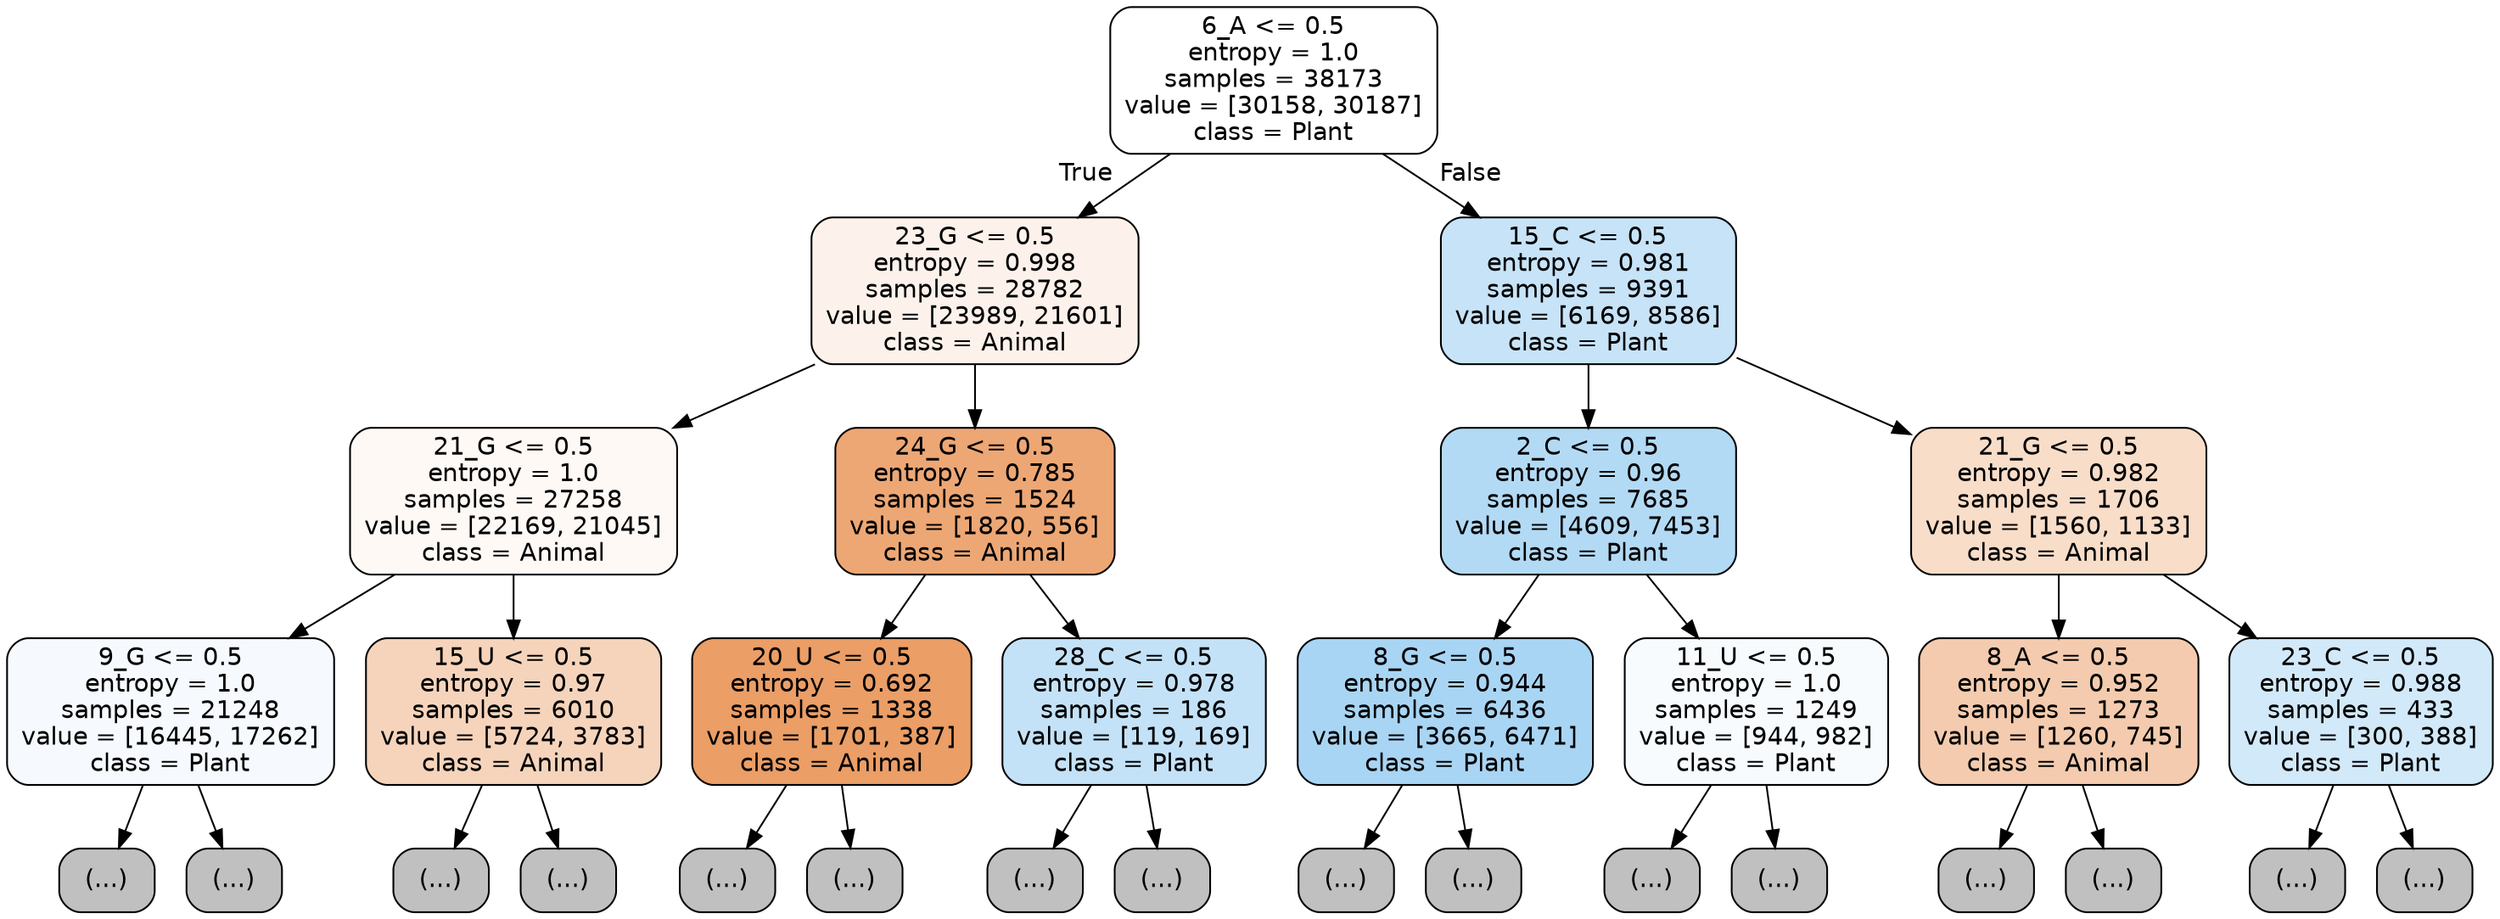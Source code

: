 digraph Tree {
node [shape=box, style="filled, rounded", color="black", fontname="helvetica"] ;
edge [fontname="helvetica"] ;
0 [label="6_A <= 0.5\nentropy = 1.0\nsamples = 38173\nvalue = [30158, 30187]\nclass = Plant", fillcolor="#ffffff"] ;
1 [label="23_G <= 0.5\nentropy = 0.998\nsamples = 28782\nvalue = [23989, 21601]\nclass = Animal", fillcolor="#fcf2eb"] ;
0 -> 1 [labeldistance=2.5, labelangle=45, headlabel="True"] ;
2 [label="21_G <= 0.5\nentropy = 1.0\nsamples = 27258\nvalue = [22169, 21045]\nclass = Animal", fillcolor="#fef9f5"] ;
1 -> 2 ;
3 [label="9_G <= 0.5\nentropy = 1.0\nsamples = 21248\nvalue = [16445, 17262]\nclass = Plant", fillcolor="#f6fafe"] ;
2 -> 3 ;
4 [label="(...)", fillcolor="#C0C0C0"] ;
3 -> 4 ;
7281 [label="(...)", fillcolor="#C0C0C0"] ;
3 -> 7281 ;
9850 [label="15_U <= 0.5\nentropy = 0.97\nsamples = 6010\nvalue = [5724, 3783]\nclass = Animal", fillcolor="#f6d4bc"] ;
2 -> 9850 ;
9851 [label="(...)", fillcolor="#C0C0C0"] ;
9850 -> 9851 ;
12018 [label="(...)", fillcolor="#C0C0C0"] ;
9850 -> 12018 ;
12731 [label="24_G <= 0.5\nentropy = 0.785\nsamples = 1524\nvalue = [1820, 556]\nclass = Animal", fillcolor="#eda775"] ;
1 -> 12731 ;
12732 [label="20_U <= 0.5\nentropy = 0.692\nsamples = 1338\nvalue = [1701, 387]\nclass = Animal", fillcolor="#eb9e66"] ;
12731 -> 12732 ;
12733 [label="(...)", fillcolor="#C0C0C0"] ;
12732 -> 12733 ;
13102 [label="(...)", fillcolor="#C0C0C0"] ;
12732 -> 13102 ;
13205 [label="28_C <= 0.5\nentropy = 0.978\nsamples = 186\nvalue = [119, 169]\nclass = Plant", fillcolor="#c4e2f7"] ;
12731 -> 13205 ;
13206 [label="(...)", fillcolor="#C0C0C0"] ;
13205 -> 13206 ;
13285 [label="(...)", fillcolor="#C0C0C0"] ;
13205 -> 13285 ;
13286 [label="15_C <= 0.5\nentropy = 0.981\nsamples = 9391\nvalue = [6169, 8586]\nclass = Plant", fillcolor="#c7e3f8"] ;
0 -> 13286 [labeldistance=2.5, labelangle=-45, headlabel="False"] ;
13287 [label="2_C <= 0.5\nentropy = 0.96\nsamples = 7685\nvalue = [4609, 7453]\nclass = Plant", fillcolor="#b3daf5"] ;
13286 -> 13287 ;
13288 [label="8_G <= 0.5\nentropy = 0.944\nsamples = 6436\nvalue = [3665, 6471]\nclass = Plant", fillcolor="#a9d5f4"] ;
13287 -> 13288 ;
13289 [label="(...)", fillcolor="#C0C0C0"] ;
13288 -> 13289 ;
15088 [label="(...)", fillcolor="#C0C0C0"] ;
13288 -> 15088 ;
15747 [label="11_U <= 0.5\nentropy = 1.0\nsamples = 1249\nvalue = [944, 982]\nclass = Plant", fillcolor="#f7fbfe"] ;
13287 -> 15747 ;
15748 [label="(...)", fillcolor="#C0C0C0"] ;
15747 -> 15748 ;
16225 [label="(...)", fillcolor="#C0C0C0"] ;
15747 -> 16225 ;
16428 [label="21_G <= 0.5\nentropy = 0.982\nsamples = 1706\nvalue = [1560, 1133]\nclass = Animal", fillcolor="#f8ddc9"] ;
13286 -> 16428 ;
16429 [label="8_A <= 0.5\nentropy = 0.952\nsamples = 1273\nvalue = [1260, 745]\nclass = Animal", fillcolor="#f4cbae"] ;
16428 -> 16429 ;
16430 [label="(...)", fillcolor="#C0C0C0"] ;
16429 -> 16430 ;
16895 [label="(...)", fillcolor="#C0C0C0"] ;
16429 -> 16895 ;
17082 [label="23_C <= 0.5\nentropy = 0.988\nsamples = 433\nvalue = [300, 388]\nclass = Plant", fillcolor="#d2e9f9"] ;
16428 -> 17082 ;
17083 [label="(...)", fillcolor="#C0C0C0"] ;
17082 -> 17083 ;
17230 [label="(...)", fillcolor="#C0C0C0"] ;
17082 -> 17230 ;
}